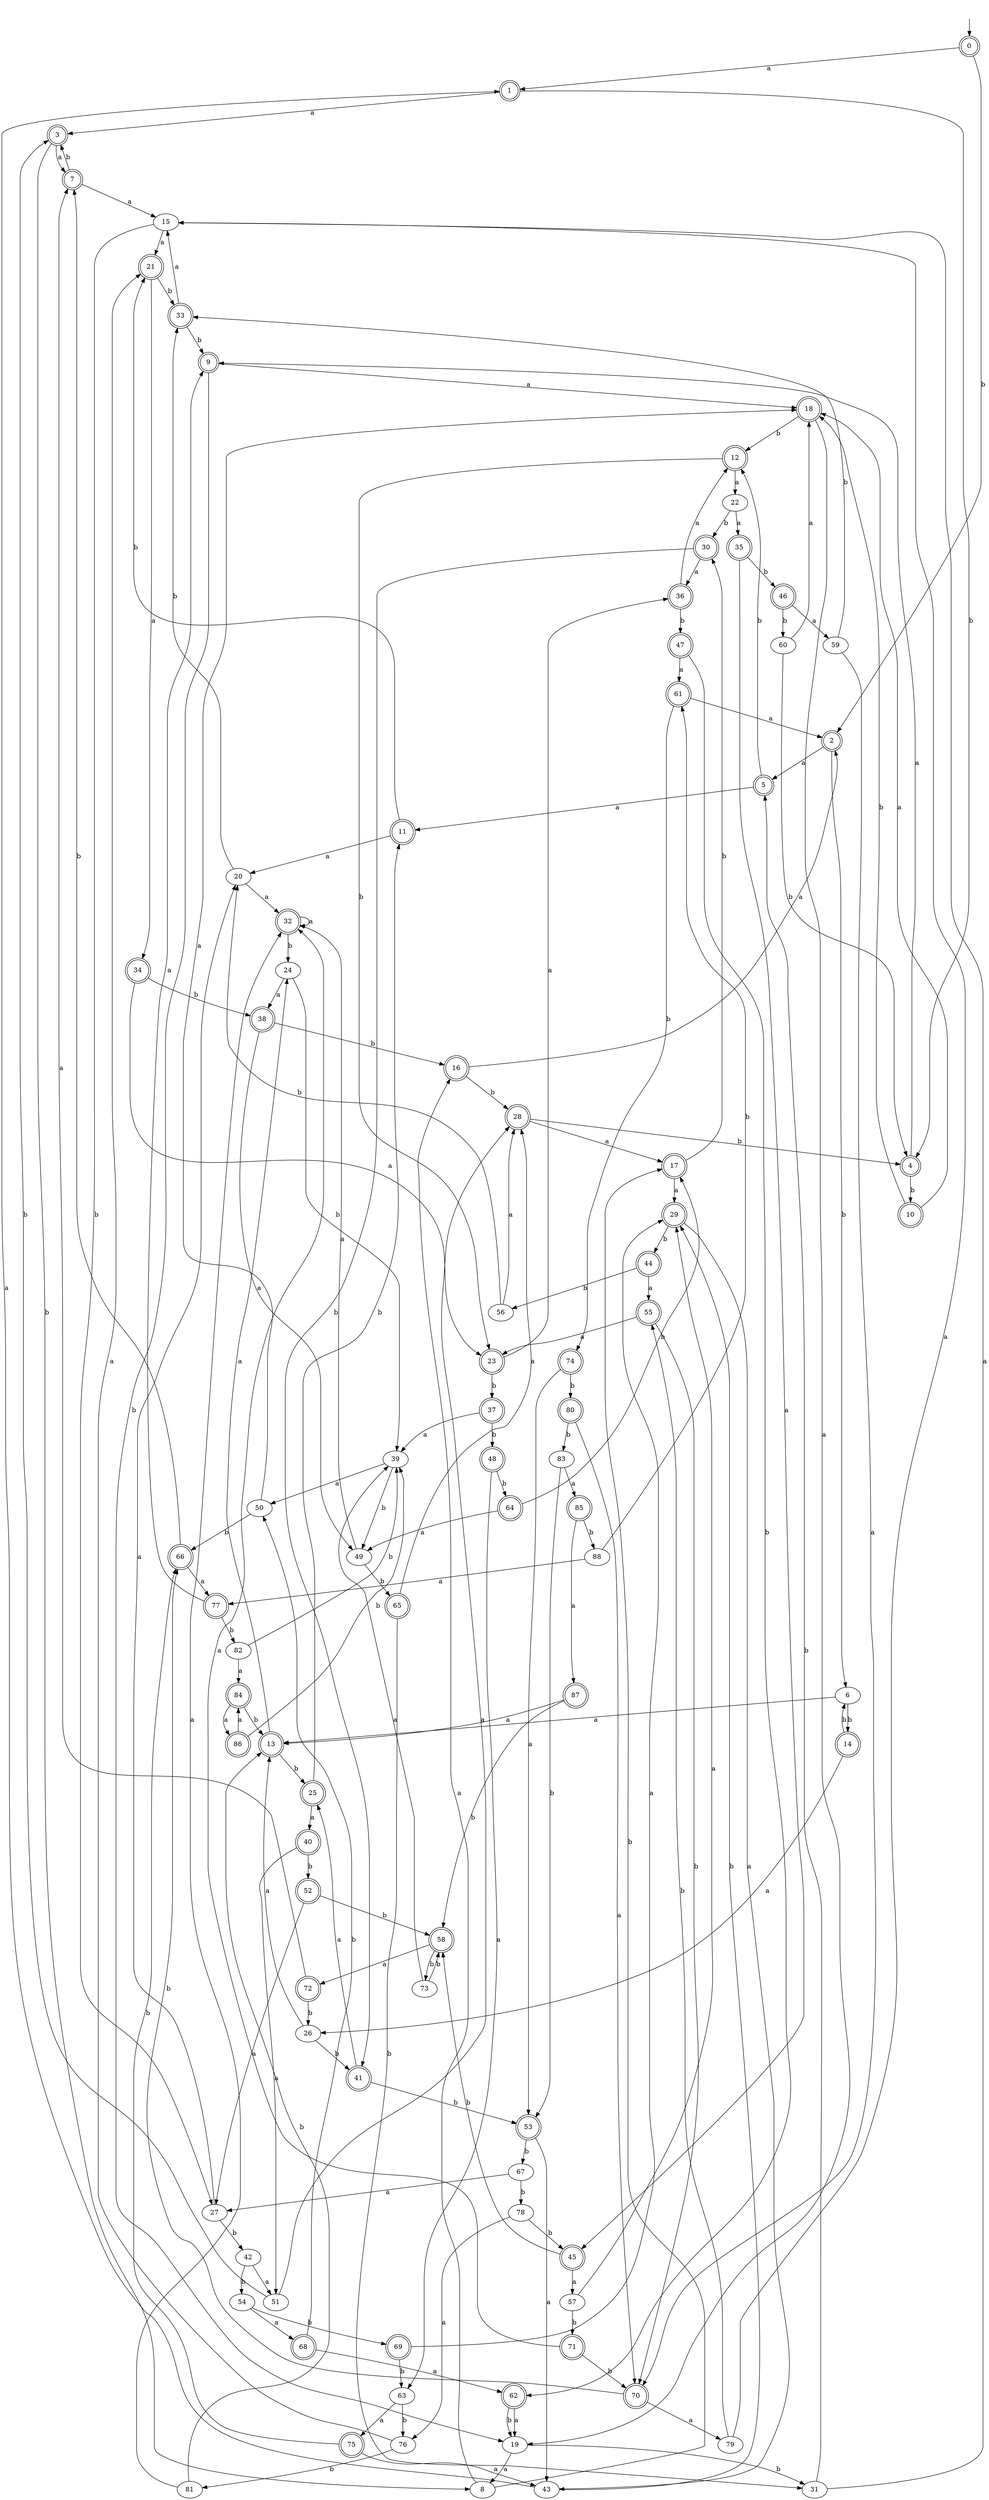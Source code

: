 digraph RandomDFA {
  __start0 [label="", shape=none];
  __start0 -> 0 [label=""];
  0 [shape=circle] [shape=doublecircle]
  0 -> 1 [label="a"]
  0 -> 2 [label="b"]
  1 [shape=doublecircle]
  1 -> 3 [label="a"]
  1 -> 4 [label="b"]
  2 [shape=doublecircle]
  2 -> 5 [label="a"]
  2 -> 6 [label="b"]
  3 [shape=doublecircle]
  3 -> 7 [label="a"]
  3 -> 8 [label="b"]
  4 [shape=doublecircle]
  4 -> 9 [label="a"]
  4 -> 10 [label="b"]
  5 [shape=doublecircle]
  5 -> 11 [label="a"]
  5 -> 12 [label="b"]
  6
  6 -> 13 [label="a"]
  6 -> 14 [label="b"]
  7 [shape=doublecircle]
  7 -> 15 [label="a"]
  7 -> 3 [label="b"]
  8
  8 -> 16 [label="a"]
  8 -> 17 [label="b"]
  9 [shape=doublecircle]
  9 -> 18 [label="a"]
  9 -> 19 [label="b"]
  10 [shape=doublecircle]
  10 -> 18 [label="a"]
  10 -> 18 [label="b"]
  11 [shape=doublecircle]
  11 -> 20 [label="a"]
  11 -> 21 [label="b"]
  12 [shape=doublecircle]
  12 -> 22 [label="a"]
  12 -> 23 [label="b"]
  13 [shape=doublecircle]
  13 -> 24 [label="a"]
  13 -> 25 [label="b"]
  14 [shape=doublecircle]
  14 -> 26 [label="a"]
  14 -> 6 [label="b"]
  15
  15 -> 21 [label="a"]
  15 -> 27 [label="b"]
  16 [shape=doublecircle]
  16 -> 2 [label="a"]
  16 -> 28 [label="b"]
  17 [shape=doublecircle]
  17 -> 29 [label="a"]
  17 -> 30 [label="b"]
  18 [shape=doublecircle]
  18 -> 19 [label="a"]
  18 -> 12 [label="b"]
  19
  19 -> 8 [label="a"]
  19 -> 31 [label="b"]
  20
  20 -> 32 [label="a"]
  20 -> 33 [label="b"]
  21 [shape=doublecircle]
  21 -> 34 [label="a"]
  21 -> 33 [label="b"]
  22
  22 -> 35 [label="a"]
  22 -> 30 [label="b"]
  23 [shape=doublecircle]
  23 -> 36 [label="a"]
  23 -> 37 [label="b"]
  24
  24 -> 38 [label="a"]
  24 -> 39 [label="b"]
  25 [shape=doublecircle]
  25 -> 40 [label="a"]
  25 -> 11 [label="b"]
  26
  26 -> 13 [label="a"]
  26 -> 41 [label="b"]
  27
  27 -> 20 [label="a"]
  27 -> 42 [label="b"]
  28 [shape=doublecircle]
  28 -> 17 [label="a"]
  28 -> 4 [label="b"]
  29 [shape=doublecircle]
  29 -> 43 [label="a"]
  29 -> 44 [label="b"]
  30 [shape=doublecircle]
  30 -> 36 [label="a"]
  30 -> 41 [label="b"]
  31
  31 -> 15 [label="a"]
  31 -> 5 [label="b"]
  32 [shape=doublecircle]
  32 -> 32 [label="a"]
  32 -> 24 [label="b"]
  33 [shape=doublecircle]
  33 -> 15 [label="a"]
  33 -> 9 [label="b"]
  34 [shape=doublecircle]
  34 -> 23 [label="a"]
  34 -> 38 [label="b"]
  35 [shape=doublecircle]
  35 -> 45 [label="a"]
  35 -> 46 [label="b"]
  36 [shape=doublecircle]
  36 -> 12 [label="a"]
  36 -> 47 [label="b"]
  37 [shape=doublecircle]
  37 -> 39 [label="a"]
  37 -> 48 [label="b"]
  38 [shape=doublecircle]
  38 -> 49 [label="a"]
  38 -> 16 [label="b"]
  39
  39 -> 50 [label="a"]
  39 -> 49 [label="b"]
  40 [shape=doublecircle]
  40 -> 51 [label="a"]
  40 -> 52 [label="b"]
  41 [shape=doublecircle]
  41 -> 25 [label="a"]
  41 -> 53 [label="b"]
  42
  42 -> 51 [label="a"]
  42 -> 54 [label="b"]
  43
  43 -> 1 [label="a"]
  43 -> 29 [label="b"]
  44 [shape=doublecircle]
  44 -> 55 [label="a"]
  44 -> 56 [label="b"]
  45 [shape=doublecircle]
  45 -> 57 [label="a"]
  45 -> 58 [label="b"]
  46 [shape=doublecircle]
  46 -> 59 [label="a"]
  46 -> 60 [label="b"]
  47 [shape=doublecircle]
  47 -> 61 [label="a"]
  47 -> 62 [label="b"]
  48 [shape=doublecircle]
  48 -> 63 [label="a"]
  48 -> 64 [label="b"]
  49
  49 -> 32 [label="a"]
  49 -> 65 [label="b"]
  50
  50 -> 18 [label="a"]
  50 -> 66 [label="b"]
  51
  51 -> 28 [label="a"]
  51 -> 3 [label="b"]
  52 [shape=doublecircle]
  52 -> 27 [label="a"]
  52 -> 58 [label="b"]
  53 [shape=doublecircle]
  53 -> 43 [label="a"]
  53 -> 67 [label="b"]
  54
  54 -> 68 [label="a"]
  54 -> 69 [label="b"]
  55 [shape=doublecircle]
  55 -> 23 [label="a"]
  55 -> 70 [label="b"]
  56
  56 -> 28 [label="a"]
  56 -> 20 [label="b"]
  57
  57 -> 29 [label="a"]
  57 -> 71 [label="b"]
  58 [shape=doublecircle]
  58 -> 72 [label="a"]
  58 -> 73 [label="b"]
  59
  59 -> 70 [label="a"]
  59 -> 33 [label="b"]
  60
  60 -> 18 [label="a"]
  60 -> 4 [label="b"]
  61 [shape=doublecircle]
  61 -> 2 [label="a"]
  61 -> 74 [label="b"]
  62 [shape=doublecircle]
  62 -> 19 [label="a"]
  62 -> 19 [label="b"]
  63
  63 -> 75 [label="a"]
  63 -> 76 [label="b"]
  64 [shape=doublecircle]
  64 -> 49 [label="a"]
  64 -> 17 [label="b"]
  65 [shape=doublecircle]
  65 -> 28 [label="a"]
  65 -> 31 [label="b"]
  66 [shape=doublecircle]
  66 -> 77 [label="a"]
  66 -> 7 [label="b"]
  67
  67 -> 27 [label="a"]
  67 -> 78 [label="b"]
  68 [shape=doublecircle]
  68 -> 62 [label="a"]
  68 -> 50 [label="b"]
  69 [shape=doublecircle]
  69 -> 29 [label="a"]
  69 -> 63 [label="b"]
  70 [shape=doublecircle]
  70 -> 79 [label="a"]
  70 -> 66 [label="b"]
  71 [shape=doublecircle]
  71 -> 32 [label="a"]
  71 -> 70 [label="b"]
  72 [shape=doublecircle]
  72 -> 7 [label="a"]
  72 -> 26 [label="b"]
  73
  73 -> 39 [label="a"]
  73 -> 58 [label="b"]
  74 [shape=doublecircle]
  74 -> 53 [label="a"]
  74 -> 80 [label="b"]
  75 [shape=doublecircle]
  75 -> 43 [label="a"]
  75 -> 66 [label="b"]
  76
  76 -> 21 [label="a"]
  76 -> 81 [label="b"]
  77 [shape=doublecircle]
  77 -> 9 [label="a"]
  77 -> 82 [label="b"]
  78
  78 -> 76 [label="a"]
  78 -> 45 [label="b"]
  79
  79 -> 15 [label="a"]
  79 -> 55 [label="b"]
  80 [shape=doublecircle]
  80 -> 70 [label="a"]
  80 -> 83 [label="b"]
  81
  81 -> 32 [label="a"]
  81 -> 13 [label="b"]
  82
  82 -> 84 [label="a"]
  82 -> 39 [label="b"]
  83
  83 -> 85 [label="a"]
  83 -> 53 [label="b"]
  84 [shape=doublecircle]
  84 -> 86 [label="a"]
  84 -> 13 [label="b"]
  85 [shape=doublecircle]
  85 -> 87 [label="a"]
  85 -> 88 [label="b"]
  86 [shape=doublecircle]
  86 -> 84 [label="a"]
  86 -> 39 [label="b"]
  87 [shape=doublecircle]
  87 -> 13 [label="a"]
  87 -> 58 [label="b"]
  88
  88 -> 77 [label="a"]
  88 -> 61 [label="b"]
}
